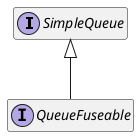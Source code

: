 @startuml
hide members

interface SimpleQueue
interface QueueFuseable

SimpleQueue <|-- QueueFuseable

@enduml